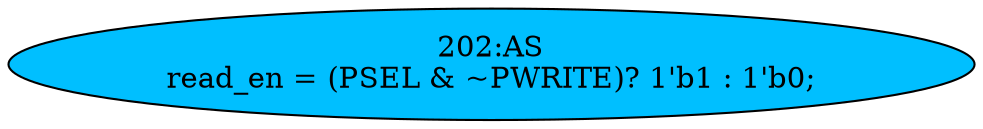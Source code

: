 strict digraph "" {
	node [label="\N"];
	"202:AS"	 [ast="<pyverilog.vparser.ast.Assign object at 0x7f79abcae450>",
		def_var="['read_en']",
		fillcolor=deepskyblue,
		label="202:AS
read_en = (PSEL & ~PWRITE)? 1'b1 : 1'b0;",
		statements="[]",
		style=filled,
		typ=Assign,
		use_var="['PSEL', 'PWRITE']"];
}
